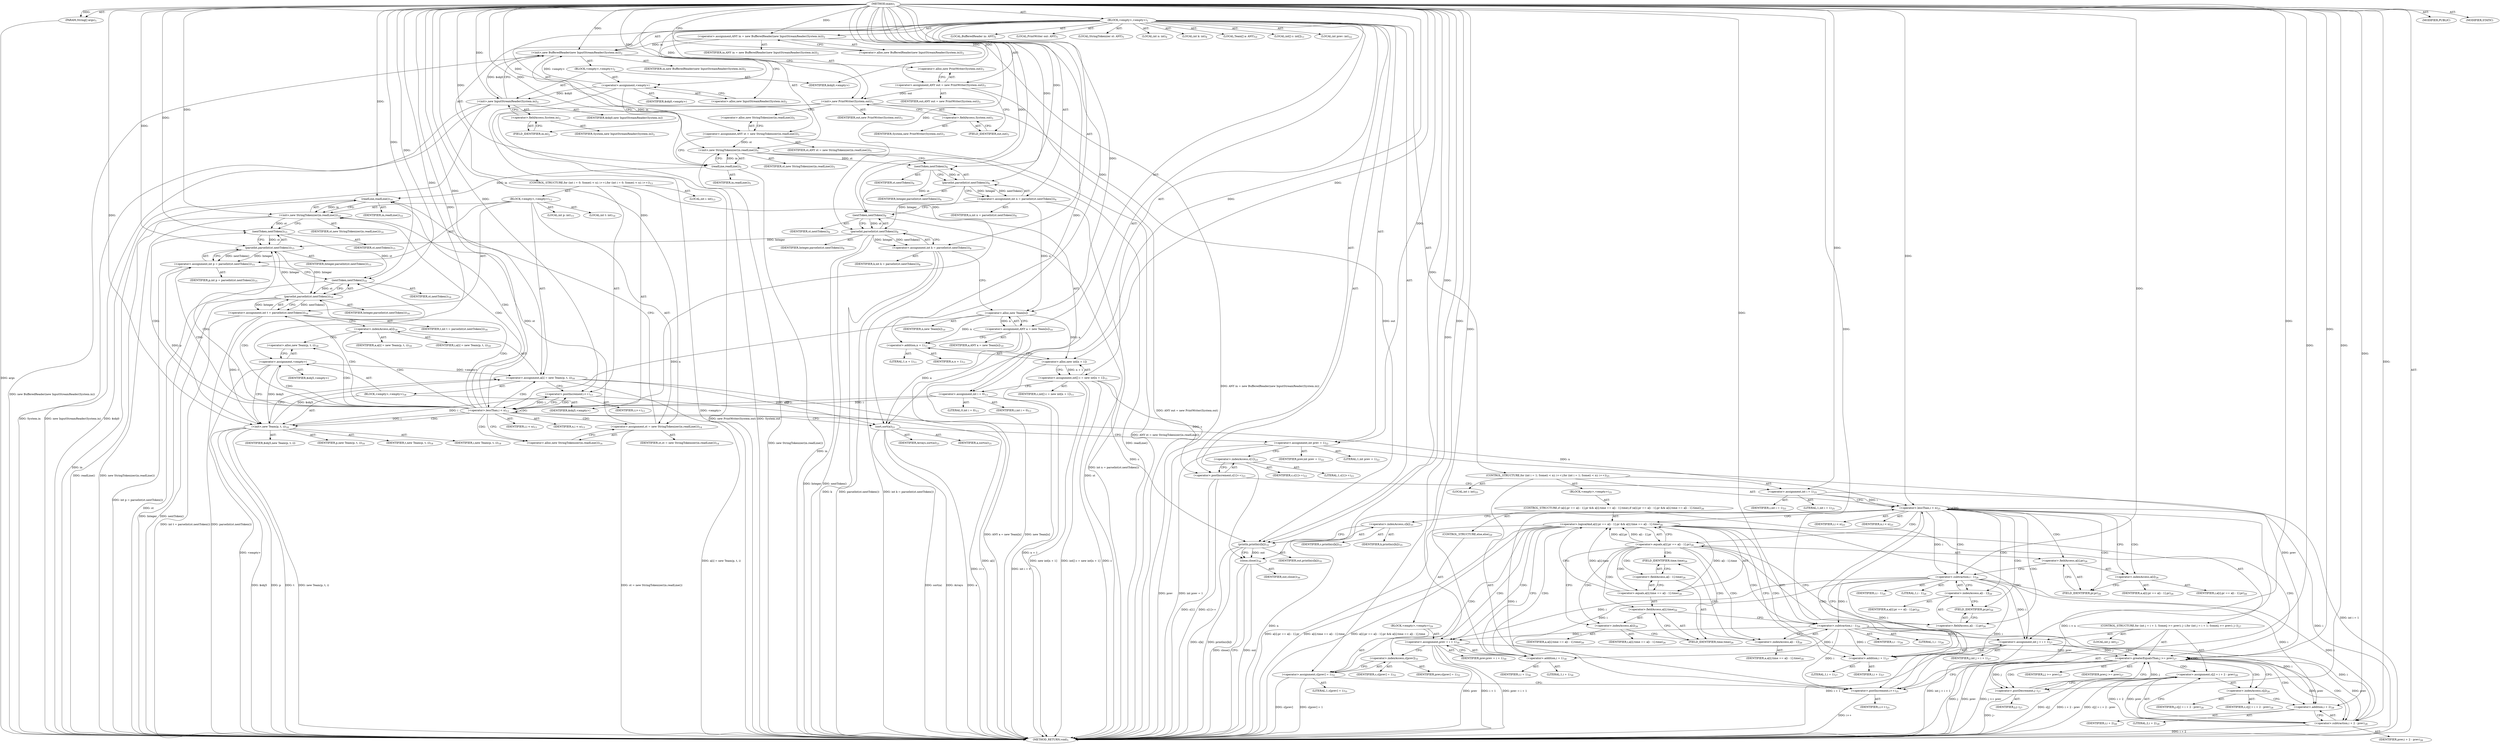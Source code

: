 digraph "main" {  
"24" [label = <(METHOD,main)<SUB>1</SUB>> ]
"25" [label = <(PARAM,String[] args)<SUB>1</SUB>> ]
"26" [label = <(BLOCK,&lt;empty&gt;,&lt;empty&gt;)<SUB>1</SUB>> ]
"4" [label = <(LOCAL,BufferedReader in: ANY)<SUB>2</SUB>> ]
"27" [label = <(&lt;operator&gt;.assignment,ANY in = new BufferedReader(new InputStreamReader(System.in)))<SUB>2</SUB>> ]
"28" [label = <(IDENTIFIER,in,ANY in = new BufferedReader(new InputStreamReader(System.in)))<SUB>2</SUB>> ]
"29" [label = <(&lt;operator&gt;.alloc,new BufferedReader(new InputStreamReader(System.in)))<SUB>2</SUB>> ]
"30" [label = <(&lt;init&gt;,new BufferedReader(new InputStreamReader(System.in)))<SUB>2</SUB>> ]
"3" [label = <(IDENTIFIER,in,new BufferedReader(new InputStreamReader(System.in)))<SUB>2</SUB>> ]
"31" [label = <(BLOCK,&lt;empty&gt;,&lt;empty&gt;)<SUB>2</SUB>> ]
"32" [label = <(&lt;operator&gt;.assignment,&lt;empty&gt;)> ]
"33" [label = <(IDENTIFIER,$obj0,&lt;empty&gt;)> ]
"34" [label = <(&lt;operator&gt;.alloc,new InputStreamReader(System.in))<SUB>2</SUB>> ]
"35" [label = <(&lt;init&gt;,new InputStreamReader(System.in))<SUB>2</SUB>> ]
"36" [label = <(IDENTIFIER,$obj0,new InputStreamReader(System.in))> ]
"37" [label = <(&lt;operator&gt;.fieldAccess,System.in)<SUB>2</SUB>> ]
"38" [label = <(IDENTIFIER,System,new InputStreamReader(System.in))<SUB>2</SUB>> ]
"39" [label = <(FIELD_IDENTIFIER,in,in)<SUB>2</SUB>> ]
"40" [label = <(IDENTIFIER,$obj0,&lt;empty&gt;)> ]
"6" [label = <(LOCAL,PrintWriter out: ANY)<SUB>3</SUB>> ]
"41" [label = <(&lt;operator&gt;.assignment,ANY out = new PrintWriter(System.out))<SUB>3</SUB>> ]
"42" [label = <(IDENTIFIER,out,ANY out = new PrintWriter(System.out))<SUB>3</SUB>> ]
"43" [label = <(&lt;operator&gt;.alloc,new PrintWriter(System.out))<SUB>3</SUB>> ]
"44" [label = <(&lt;init&gt;,new PrintWriter(System.out))<SUB>3</SUB>> ]
"5" [label = <(IDENTIFIER,out,new PrintWriter(System.out))<SUB>3</SUB>> ]
"45" [label = <(&lt;operator&gt;.fieldAccess,System.out)<SUB>3</SUB>> ]
"46" [label = <(IDENTIFIER,System,new PrintWriter(System.out))<SUB>3</SUB>> ]
"47" [label = <(FIELD_IDENTIFIER,out,out)<SUB>3</SUB>> ]
"8" [label = <(LOCAL,StringTokenizer st: ANY)<SUB>5</SUB>> ]
"48" [label = <(&lt;operator&gt;.assignment,ANY st = new StringTokenizer(in.readLine()))<SUB>5</SUB>> ]
"49" [label = <(IDENTIFIER,st,ANY st = new StringTokenizer(in.readLine()))<SUB>5</SUB>> ]
"50" [label = <(&lt;operator&gt;.alloc,new StringTokenizer(in.readLine()))<SUB>5</SUB>> ]
"51" [label = <(&lt;init&gt;,new StringTokenizer(in.readLine()))<SUB>5</SUB>> ]
"7" [label = <(IDENTIFIER,st,new StringTokenizer(in.readLine()))<SUB>5</SUB>> ]
"52" [label = <(readLine,readLine())<SUB>5</SUB>> ]
"53" [label = <(IDENTIFIER,in,readLine())<SUB>5</SUB>> ]
"54" [label = <(LOCAL,int n: int)<SUB>6</SUB>> ]
"55" [label = <(&lt;operator&gt;.assignment,int n = parseInt(st.nextToken()))<SUB>6</SUB>> ]
"56" [label = <(IDENTIFIER,n,int n = parseInt(st.nextToken()))<SUB>6</SUB>> ]
"57" [label = <(parseInt,parseInt(st.nextToken()))<SUB>6</SUB>> ]
"58" [label = <(IDENTIFIER,Integer,parseInt(st.nextToken()))<SUB>6</SUB>> ]
"59" [label = <(nextToken,nextToken())<SUB>6</SUB>> ]
"60" [label = <(IDENTIFIER,st,nextToken())<SUB>6</SUB>> ]
"61" [label = <(LOCAL,int k: int)<SUB>8</SUB>> ]
"62" [label = <(&lt;operator&gt;.assignment,int k = parseInt(st.nextToken()))<SUB>8</SUB>> ]
"63" [label = <(IDENTIFIER,k,int k = parseInt(st.nextToken()))<SUB>8</SUB>> ]
"64" [label = <(parseInt,parseInt(st.nextToken()))<SUB>8</SUB>> ]
"65" [label = <(IDENTIFIER,Integer,parseInt(st.nextToken()))<SUB>8</SUB>> ]
"66" [label = <(nextToken,nextToken())<SUB>8</SUB>> ]
"67" [label = <(IDENTIFIER,st,nextToken())<SUB>8</SUB>> ]
"68" [label = <(LOCAL,Team[] a: ANY)<SUB>10</SUB>> ]
"69" [label = <(&lt;operator&gt;.assignment,ANY a = new Team[n])<SUB>10</SUB>> ]
"70" [label = <(IDENTIFIER,a,ANY a = new Team[n])<SUB>10</SUB>> ]
"71" [label = <(&lt;operator&gt;.alloc,new Team[n])> ]
"72" [label = <(IDENTIFIER,n,new Team[n])<SUB>10</SUB>> ]
"73" [label = <(LOCAL,int[] c: int[])<SUB>11</SUB>> ]
"74" [label = <(&lt;operator&gt;.assignment,int[] c = new int[n + 1])<SUB>11</SUB>> ]
"75" [label = <(IDENTIFIER,c,int[] c = new int[n + 1])<SUB>11</SUB>> ]
"76" [label = <(&lt;operator&gt;.alloc,new int[n + 1])> ]
"77" [label = <(&lt;operator&gt;.addition,n + 1)<SUB>11</SUB>> ]
"78" [label = <(IDENTIFIER,n,n + 1)<SUB>11</SUB>> ]
"79" [label = <(LITERAL,1,n + 1)<SUB>11</SUB>> ]
"80" [label = <(CONTROL_STRUCTURE,for (int i = 0; Some(i &lt; n); i++),for (int i = 0; Some(i &lt; n); i++))<SUB>13</SUB>> ]
"81" [label = <(LOCAL,int i: int)<SUB>13</SUB>> ]
"82" [label = <(&lt;operator&gt;.assignment,int i = 0)<SUB>13</SUB>> ]
"83" [label = <(IDENTIFIER,i,int i = 0)<SUB>13</SUB>> ]
"84" [label = <(LITERAL,0,int i = 0)<SUB>13</SUB>> ]
"85" [label = <(&lt;operator&gt;.lessThan,i &lt; n)<SUB>13</SUB>> ]
"86" [label = <(IDENTIFIER,i,i &lt; n)<SUB>13</SUB>> ]
"87" [label = <(IDENTIFIER,n,i &lt; n)<SUB>13</SUB>> ]
"88" [label = <(&lt;operator&gt;.postIncrement,i++)<SUB>13</SUB>> ]
"89" [label = <(IDENTIFIER,i,i++)<SUB>13</SUB>> ]
"90" [label = <(BLOCK,&lt;empty&gt;,&lt;empty&gt;)<SUB>13</SUB>> ]
"91" [label = <(&lt;operator&gt;.assignment,st = new StringTokenizer(in.readLine()))<SUB>14</SUB>> ]
"92" [label = <(IDENTIFIER,st,st = new StringTokenizer(in.readLine()))<SUB>14</SUB>> ]
"93" [label = <(&lt;operator&gt;.alloc,new StringTokenizer(in.readLine()))<SUB>14</SUB>> ]
"94" [label = <(&lt;init&gt;,new StringTokenizer(in.readLine()))<SUB>14</SUB>> ]
"9" [label = <(IDENTIFIER,st,new StringTokenizer(in.readLine()))<SUB>14</SUB>> ]
"95" [label = <(readLine,readLine())<SUB>14</SUB>> ]
"96" [label = <(IDENTIFIER,in,readLine())<SUB>14</SUB>> ]
"97" [label = <(LOCAL,int p: int)<SUB>15</SUB>> ]
"98" [label = <(&lt;operator&gt;.assignment,int p = parseInt(st.nextToken()))<SUB>15</SUB>> ]
"99" [label = <(IDENTIFIER,p,int p = parseInt(st.nextToken()))<SUB>15</SUB>> ]
"100" [label = <(parseInt,parseInt(st.nextToken()))<SUB>15</SUB>> ]
"101" [label = <(IDENTIFIER,Integer,parseInt(st.nextToken()))<SUB>15</SUB>> ]
"102" [label = <(nextToken,nextToken())<SUB>15</SUB>> ]
"103" [label = <(IDENTIFIER,st,nextToken())<SUB>15</SUB>> ]
"104" [label = <(LOCAL,int t: int)<SUB>16</SUB>> ]
"105" [label = <(&lt;operator&gt;.assignment,int t = parseInt(st.nextToken()))<SUB>16</SUB>> ]
"106" [label = <(IDENTIFIER,t,int t = parseInt(st.nextToken()))<SUB>16</SUB>> ]
"107" [label = <(parseInt,parseInt(st.nextToken()))<SUB>16</SUB>> ]
"108" [label = <(IDENTIFIER,Integer,parseInt(st.nextToken()))<SUB>16</SUB>> ]
"109" [label = <(nextToken,nextToken())<SUB>16</SUB>> ]
"110" [label = <(IDENTIFIER,st,nextToken())<SUB>16</SUB>> ]
"111" [label = <(&lt;operator&gt;.assignment,a[i] = new Team(p, t, i))<SUB>18</SUB>> ]
"112" [label = <(&lt;operator&gt;.indexAccess,a[i])<SUB>18</SUB>> ]
"113" [label = <(IDENTIFIER,a,a[i] = new Team(p, t, i))<SUB>18</SUB>> ]
"114" [label = <(IDENTIFIER,i,a[i] = new Team(p, t, i))<SUB>18</SUB>> ]
"115" [label = <(BLOCK,&lt;empty&gt;,&lt;empty&gt;)<SUB>18</SUB>> ]
"116" [label = <(&lt;operator&gt;.assignment,&lt;empty&gt;)> ]
"117" [label = <(IDENTIFIER,$obj5,&lt;empty&gt;)> ]
"118" [label = <(&lt;operator&gt;.alloc,new Team(p, t, i))<SUB>18</SUB>> ]
"119" [label = <(&lt;init&gt;,new Team(p, t, i))<SUB>18</SUB>> ]
"120" [label = <(IDENTIFIER,$obj5,new Team(p, t, i))> ]
"121" [label = <(IDENTIFIER,p,new Team(p, t, i))<SUB>18</SUB>> ]
"122" [label = <(IDENTIFIER,t,new Team(p, t, i))<SUB>18</SUB>> ]
"123" [label = <(IDENTIFIER,i,new Team(p, t, i))<SUB>18</SUB>> ]
"124" [label = <(IDENTIFIER,$obj5,&lt;empty&gt;)> ]
"125" [label = <(sort,sort(a))<SUB>21</SUB>> ]
"126" [label = <(IDENTIFIER,Arrays,sort(a))<SUB>21</SUB>> ]
"127" [label = <(IDENTIFIER,a,sort(a))<SUB>21</SUB>> ]
"128" [label = <(LOCAL,int prev: int)<SUB>22</SUB>> ]
"129" [label = <(&lt;operator&gt;.assignment,int prev = 1)<SUB>22</SUB>> ]
"130" [label = <(IDENTIFIER,prev,int prev = 1)<SUB>22</SUB>> ]
"131" [label = <(LITERAL,1,int prev = 1)<SUB>22</SUB>> ]
"132" [label = <(&lt;operator&gt;.postIncrement,c[1]++)<SUB>23</SUB>> ]
"133" [label = <(&lt;operator&gt;.indexAccess,c[1])<SUB>23</SUB>> ]
"134" [label = <(IDENTIFIER,c,c[1]++)<SUB>23</SUB>> ]
"135" [label = <(LITERAL,1,c[1]++)<SUB>23</SUB>> ]
"136" [label = <(CONTROL_STRUCTURE,for (int i = 1; Some(i &lt; n); i++),for (int i = 1; Some(i &lt; n); i++))<SUB>25</SUB>> ]
"137" [label = <(LOCAL,int i: int)<SUB>25</SUB>> ]
"138" [label = <(&lt;operator&gt;.assignment,int i = 1)<SUB>25</SUB>> ]
"139" [label = <(IDENTIFIER,i,int i = 1)<SUB>25</SUB>> ]
"140" [label = <(LITERAL,1,int i = 1)<SUB>25</SUB>> ]
"141" [label = <(&lt;operator&gt;.lessThan,i &lt; n)<SUB>25</SUB>> ]
"142" [label = <(IDENTIFIER,i,i &lt; n)<SUB>25</SUB>> ]
"143" [label = <(IDENTIFIER,n,i &lt; n)<SUB>25</SUB>> ]
"144" [label = <(&lt;operator&gt;.postIncrement,i++)<SUB>25</SUB>> ]
"145" [label = <(IDENTIFIER,i,i++)<SUB>25</SUB>> ]
"146" [label = <(BLOCK,&lt;empty&gt;,&lt;empty&gt;)<SUB>25</SUB>> ]
"147" [label = <(CONTROL_STRUCTURE,if (a[i].pr == a[i - 1].pr &amp;&amp; a[i].time == a[i - 1].time),if (a[i].pr == a[i - 1].pr &amp;&amp; a[i].time == a[i - 1].time))<SUB>26</SUB>> ]
"148" [label = <(&lt;operator&gt;.logicalAnd,a[i].pr == a[i - 1].pr &amp;&amp; a[i].time == a[i - 1].time)<SUB>26</SUB>> ]
"149" [label = <(&lt;operator&gt;.equals,a[i].pr == a[i - 1].pr)<SUB>26</SUB>> ]
"150" [label = <(&lt;operator&gt;.fieldAccess,a[i].pr)<SUB>26</SUB>> ]
"151" [label = <(&lt;operator&gt;.indexAccess,a[i])<SUB>26</SUB>> ]
"152" [label = <(IDENTIFIER,a,a[i].pr == a[i - 1].pr)<SUB>26</SUB>> ]
"153" [label = <(IDENTIFIER,i,a[i].pr == a[i - 1].pr)<SUB>26</SUB>> ]
"154" [label = <(FIELD_IDENTIFIER,pr,pr)<SUB>26</SUB>> ]
"155" [label = <(&lt;operator&gt;.fieldAccess,a[i - 1].pr)<SUB>26</SUB>> ]
"156" [label = <(&lt;operator&gt;.indexAccess,a[i - 1])<SUB>26</SUB>> ]
"157" [label = <(IDENTIFIER,a,a[i].pr == a[i - 1].pr)<SUB>26</SUB>> ]
"158" [label = <(&lt;operator&gt;.subtraction,i - 1)<SUB>26</SUB>> ]
"159" [label = <(IDENTIFIER,i,i - 1)<SUB>26</SUB>> ]
"160" [label = <(LITERAL,1,i - 1)<SUB>26</SUB>> ]
"161" [label = <(FIELD_IDENTIFIER,pr,pr)<SUB>26</SUB>> ]
"162" [label = <(&lt;operator&gt;.equals,a[i].time == a[i - 1].time)<SUB>26</SUB>> ]
"163" [label = <(&lt;operator&gt;.fieldAccess,a[i].time)<SUB>26</SUB>> ]
"164" [label = <(&lt;operator&gt;.indexAccess,a[i])<SUB>26</SUB>> ]
"165" [label = <(IDENTIFIER,a,a[i].time == a[i - 1].time)<SUB>26</SUB>> ]
"166" [label = <(IDENTIFIER,i,a[i].time == a[i - 1].time)<SUB>26</SUB>> ]
"167" [label = <(FIELD_IDENTIFIER,time,time)<SUB>26</SUB>> ]
"168" [label = <(&lt;operator&gt;.fieldAccess,a[i - 1].time)<SUB>26</SUB>> ]
"169" [label = <(&lt;operator&gt;.indexAccess,a[i - 1])<SUB>26</SUB>> ]
"170" [label = <(IDENTIFIER,a,a[i].time == a[i - 1].time)<SUB>26</SUB>> ]
"171" [label = <(&lt;operator&gt;.subtraction,i - 1)<SUB>26</SUB>> ]
"172" [label = <(IDENTIFIER,i,i - 1)<SUB>26</SUB>> ]
"173" [label = <(LITERAL,1,i - 1)<SUB>26</SUB>> ]
"174" [label = <(FIELD_IDENTIFIER,time,time)<SUB>26</SUB>> ]
"175" [label = <(CONTROL_STRUCTURE,for (int j = i + 1; Some(j &gt;= prev); j--),for (int j = i + 1; Some(j &gt;= prev); j--))<SUB>27</SUB>> ]
"176" [label = <(LOCAL,int j: int)<SUB>27</SUB>> ]
"177" [label = <(&lt;operator&gt;.assignment,int j = i + 1)<SUB>27</SUB>> ]
"178" [label = <(IDENTIFIER,j,int j = i + 1)<SUB>27</SUB>> ]
"179" [label = <(&lt;operator&gt;.addition,i + 1)<SUB>27</SUB>> ]
"180" [label = <(IDENTIFIER,i,i + 1)<SUB>27</SUB>> ]
"181" [label = <(LITERAL,1,i + 1)<SUB>27</SUB>> ]
"182" [label = <(&lt;operator&gt;.greaterEqualsThan,j &gt;= prev)<SUB>27</SUB>> ]
"183" [label = <(IDENTIFIER,j,j &gt;= prev)<SUB>27</SUB>> ]
"184" [label = <(IDENTIFIER,prev,j &gt;= prev)<SUB>27</SUB>> ]
"185" [label = <(&lt;operator&gt;.postDecrement,j--)<SUB>27</SUB>> ]
"186" [label = <(IDENTIFIER,j,j--)<SUB>27</SUB>> ]
"187" [label = <(&lt;operator&gt;.assignment,c[j] = i + 2 - prev)<SUB>28</SUB>> ]
"188" [label = <(&lt;operator&gt;.indexAccess,c[j])<SUB>28</SUB>> ]
"189" [label = <(IDENTIFIER,c,c[j] = i + 2 - prev)<SUB>28</SUB>> ]
"190" [label = <(IDENTIFIER,j,c[j] = i + 2 - prev)<SUB>28</SUB>> ]
"191" [label = <(&lt;operator&gt;.subtraction,i + 2 - prev)<SUB>28</SUB>> ]
"192" [label = <(&lt;operator&gt;.addition,i + 2)<SUB>28</SUB>> ]
"193" [label = <(IDENTIFIER,i,i + 2)<SUB>28</SUB>> ]
"194" [label = <(LITERAL,2,i + 2)<SUB>28</SUB>> ]
"195" [label = <(IDENTIFIER,prev,i + 2 - prev)<SUB>28</SUB>> ]
"196" [label = <(CONTROL_STRUCTURE,else,else)<SUB>29</SUB>> ]
"197" [label = <(BLOCK,&lt;empty&gt;,&lt;empty&gt;)<SUB>29</SUB>> ]
"198" [label = <(&lt;operator&gt;.assignment,prev = i + 1)<SUB>30</SUB>> ]
"199" [label = <(IDENTIFIER,prev,prev = i + 1)<SUB>30</SUB>> ]
"200" [label = <(&lt;operator&gt;.addition,i + 1)<SUB>30</SUB>> ]
"201" [label = <(IDENTIFIER,i,i + 1)<SUB>30</SUB>> ]
"202" [label = <(LITERAL,1,i + 1)<SUB>30</SUB>> ]
"203" [label = <(&lt;operator&gt;.assignment,c[prev] = 1)<SUB>31</SUB>> ]
"204" [label = <(&lt;operator&gt;.indexAccess,c[prev])<SUB>31</SUB>> ]
"205" [label = <(IDENTIFIER,c,c[prev] = 1)<SUB>31</SUB>> ]
"206" [label = <(IDENTIFIER,prev,c[prev] = 1)<SUB>31</SUB>> ]
"207" [label = <(LITERAL,1,c[prev] = 1)<SUB>31</SUB>> ]
"208" [label = <(println,println(c[k]))<SUB>35</SUB>> ]
"209" [label = <(IDENTIFIER,out,println(c[k]))<SUB>35</SUB>> ]
"210" [label = <(&lt;operator&gt;.indexAccess,c[k])<SUB>35</SUB>> ]
"211" [label = <(IDENTIFIER,c,println(c[k]))<SUB>35</SUB>> ]
"212" [label = <(IDENTIFIER,k,println(c[k]))<SUB>35</SUB>> ]
"213" [label = <(close,close())<SUB>36</SUB>> ]
"214" [label = <(IDENTIFIER,out,close())<SUB>36</SUB>> ]
"215" [label = <(MODIFIER,PUBLIC)> ]
"216" [label = <(MODIFIER,STATIC)> ]
"217" [label = <(METHOD_RETURN,void)<SUB>1</SUB>> ]
  "24" -> "25"  [ label = "AST: "] 
  "24" -> "26"  [ label = "AST: "] 
  "24" -> "215"  [ label = "AST: "] 
  "24" -> "216"  [ label = "AST: "] 
  "24" -> "217"  [ label = "AST: "] 
  "26" -> "4"  [ label = "AST: "] 
  "26" -> "27"  [ label = "AST: "] 
  "26" -> "30"  [ label = "AST: "] 
  "26" -> "6"  [ label = "AST: "] 
  "26" -> "41"  [ label = "AST: "] 
  "26" -> "44"  [ label = "AST: "] 
  "26" -> "8"  [ label = "AST: "] 
  "26" -> "48"  [ label = "AST: "] 
  "26" -> "51"  [ label = "AST: "] 
  "26" -> "54"  [ label = "AST: "] 
  "26" -> "55"  [ label = "AST: "] 
  "26" -> "61"  [ label = "AST: "] 
  "26" -> "62"  [ label = "AST: "] 
  "26" -> "68"  [ label = "AST: "] 
  "26" -> "69"  [ label = "AST: "] 
  "26" -> "73"  [ label = "AST: "] 
  "26" -> "74"  [ label = "AST: "] 
  "26" -> "80"  [ label = "AST: "] 
  "26" -> "125"  [ label = "AST: "] 
  "26" -> "128"  [ label = "AST: "] 
  "26" -> "129"  [ label = "AST: "] 
  "26" -> "132"  [ label = "AST: "] 
  "26" -> "136"  [ label = "AST: "] 
  "26" -> "208"  [ label = "AST: "] 
  "26" -> "213"  [ label = "AST: "] 
  "27" -> "28"  [ label = "AST: "] 
  "27" -> "29"  [ label = "AST: "] 
  "30" -> "3"  [ label = "AST: "] 
  "30" -> "31"  [ label = "AST: "] 
  "31" -> "32"  [ label = "AST: "] 
  "31" -> "35"  [ label = "AST: "] 
  "31" -> "40"  [ label = "AST: "] 
  "32" -> "33"  [ label = "AST: "] 
  "32" -> "34"  [ label = "AST: "] 
  "35" -> "36"  [ label = "AST: "] 
  "35" -> "37"  [ label = "AST: "] 
  "37" -> "38"  [ label = "AST: "] 
  "37" -> "39"  [ label = "AST: "] 
  "41" -> "42"  [ label = "AST: "] 
  "41" -> "43"  [ label = "AST: "] 
  "44" -> "5"  [ label = "AST: "] 
  "44" -> "45"  [ label = "AST: "] 
  "45" -> "46"  [ label = "AST: "] 
  "45" -> "47"  [ label = "AST: "] 
  "48" -> "49"  [ label = "AST: "] 
  "48" -> "50"  [ label = "AST: "] 
  "51" -> "7"  [ label = "AST: "] 
  "51" -> "52"  [ label = "AST: "] 
  "52" -> "53"  [ label = "AST: "] 
  "55" -> "56"  [ label = "AST: "] 
  "55" -> "57"  [ label = "AST: "] 
  "57" -> "58"  [ label = "AST: "] 
  "57" -> "59"  [ label = "AST: "] 
  "59" -> "60"  [ label = "AST: "] 
  "62" -> "63"  [ label = "AST: "] 
  "62" -> "64"  [ label = "AST: "] 
  "64" -> "65"  [ label = "AST: "] 
  "64" -> "66"  [ label = "AST: "] 
  "66" -> "67"  [ label = "AST: "] 
  "69" -> "70"  [ label = "AST: "] 
  "69" -> "71"  [ label = "AST: "] 
  "71" -> "72"  [ label = "AST: "] 
  "74" -> "75"  [ label = "AST: "] 
  "74" -> "76"  [ label = "AST: "] 
  "76" -> "77"  [ label = "AST: "] 
  "77" -> "78"  [ label = "AST: "] 
  "77" -> "79"  [ label = "AST: "] 
  "80" -> "81"  [ label = "AST: "] 
  "80" -> "82"  [ label = "AST: "] 
  "80" -> "85"  [ label = "AST: "] 
  "80" -> "88"  [ label = "AST: "] 
  "80" -> "90"  [ label = "AST: "] 
  "82" -> "83"  [ label = "AST: "] 
  "82" -> "84"  [ label = "AST: "] 
  "85" -> "86"  [ label = "AST: "] 
  "85" -> "87"  [ label = "AST: "] 
  "88" -> "89"  [ label = "AST: "] 
  "90" -> "91"  [ label = "AST: "] 
  "90" -> "94"  [ label = "AST: "] 
  "90" -> "97"  [ label = "AST: "] 
  "90" -> "98"  [ label = "AST: "] 
  "90" -> "104"  [ label = "AST: "] 
  "90" -> "105"  [ label = "AST: "] 
  "90" -> "111"  [ label = "AST: "] 
  "91" -> "92"  [ label = "AST: "] 
  "91" -> "93"  [ label = "AST: "] 
  "94" -> "9"  [ label = "AST: "] 
  "94" -> "95"  [ label = "AST: "] 
  "95" -> "96"  [ label = "AST: "] 
  "98" -> "99"  [ label = "AST: "] 
  "98" -> "100"  [ label = "AST: "] 
  "100" -> "101"  [ label = "AST: "] 
  "100" -> "102"  [ label = "AST: "] 
  "102" -> "103"  [ label = "AST: "] 
  "105" -> "106"  [ label = "AST: "] 
  "105" -> "107"  [ label = "AST: "] 
  "107" -> "108"  [ label = "AST: "] 
  "107" -> "109"  [ label = "AST: "] 
  "109" -> "110"  [ label = "AST: "] 
  "111" -> "112"  [ label = "AST: "] 
  "111" -> "115"  [ label = "AST: "] 
  "112" -> "113"  [ label = "AST: "] 
  "112" -> "114"  [ label = "AST: "] 
  "115" -> "116"  [ label = "AST: "] 
  "115" -> "119"  [ label = "AST: "] 
  "115" -> "124"  [ label = "AST: "] 
  "116" -> "117"  [ label = "AST: "] 
  "116" -> "118"  [ label = "AST: "] 
  "119" -> "120"  [ label = "AST: "] 
  "119" -> "121"  [ label = "AST: "] 
  "119" -> "122"  [ label = "AST: "] 
  "119" -> "123"  [ label = "AST: "] 
  "125" -> "126"  [ label = "AST: "] 
  "125" -> "127"  [ label = "AST: "] 
  "129" -> "130"  [ label = "AST: "] 
  "129" -> "131"  [ label = "AST: "] 
  "132" -> "133"  [ label = "AST: "] 
  "133" -> "134"  [ label = "AST: "] 
  "133" -> "135"  [ label = "AST: "] 
  "136" -> "137"  [ label = "AST: "] 
  "136" -> "138"  [ label = "AST: "] 
  "136" -> "141"  [ label = "AST: "] 
  "136" -> "144"  [ label = "AST: "] 
  "136" -> "146"  [ label = "AST: "] 
  "138" -> "139"  [ label = "AST: "] 
  "138" -> "140"  [ label = "AST: "] 
  "141" -> "142"  [ label = "AST: "] 
  "141" -> "143"  [ label = "AST: "] 
  "144" -> "145"  [ label = "AST: "] 
  "146" -> "147"  [ label = "AST: "] 
  "147" -> "148"  [ label = "AST: "] 
  "147" -> "175"  [ label = "AST: "] 
  "147" -> "196"  [ label = "AST: "] 
  "148" -> "149"  [ label = "AST: "] 
  "148" -> "162"  [ label = "AST: "] 
  "149" -> "150"  [ label = "AST: "] 
  "149" -> "155"  [ label = "AST: "] 
  "150" -> "151"  [ label = "AST: "] 
  "150" -> "154"  [ label = "AST: "] 
  "151" -> "152"  [ label = "AST: "] 
  "151" -> "153"  [ label = "AST: "] 
  "155" -> "156"  [ label = "AST: "] 
  "155" -> "161"  [ label = "AST: "] 
  "156" -> "157"  [ label = "AST: "] 
  "156" -> "158"  [ label = "AST: "] 
  "158" -> "159"  [ label = "AST: "] 
  "158" -> "160"  [ label = "AST: "] 
  "162" -> "163"  [ label = "AST: "] 
  "162" -> "168"  [ label = "AST: "] 
  "163" -> "164"  [ label = "AST: "] 
  "163" -> "167"  [ label = "AST: "] 
  "164" -> "165"  [ label = "AST: "] 
  "164" -> "166"  [ label = "AST: "] 
  "168" -> "169"  [ label = "AST: "] 
  "168" -> "174"  [ label = "AST: "] 
  "169" -> "170"  [ label = "AST: "] 
  "169" -> "171"  [ label = "AST: "] 
  "171" -> "172"  [ label = "AST: "] 
  "171" -> "173"  [ label = "AST: "] 
  "175" -> "176"  [ label = "AST: "] 
  "175" -> "177"  [ label = "AST: "] 
  "175" -> "182"  [ label = "AST: "] 
  "175" -> "185"  [ label = "AST: "] 
  "175" -> "187"  [ label = "AST: "] 
  "177" -> "178"  [ label = "AST: "] 
  "177" -> "179"  [ label = "AST: "] 
  "179" -> "180"  [ label = "AST: "] 
  "179" -> "181"  [ label = "AST: "] 
  "182" -> "183"  [ label = "AST: "] 
  "182" -> "184"  [ label = "AST: "] 
  "185" -> "186"  [ label = "AST: "] 
  "187" -> "188"  [ label = "AST: "] 
  "187" -> "191"  [ label = "AST: "] 
  "188" -> "189"  [ label = "AST: "] 
  "188" -> "190"  [ label = "AST: "] 
  "191" -> "192"  [ label = "AST: "] 
  "191" -> "195"  [ label = "AST: "] 
  "192" -> "193"  [ label = "AST: "] 
  "192" -> "194"  [ label = "AST: "] 
  "196" -> "197"  [ label = "AST: "] 
  "197" -> "198"  [ label = "AST: "] 
  "197" -> "203"  [ label = "AST: "] 
  "198" -> "199"  [ label = "AST: "] 
  "198" -> "200"  [ label = "AST: "] 
  "200" -> "201"  [ label = "AST: "] 
  "200" -> "202"  [ label = "AST: "] 
  "203" -> "204"  [ label = "AST: "] 
  "203" -> "207"  [ label = "AST: "] 
  "204" -> "205"  [ label = "AST: "] 
  "204" -> "206"  [ label = "AST: "] 
  "208" -> "209"  [ label = "AST: "] 
  "208" -> "210"  [ label = "AST: "] 
  "210" -> "211"  [ label = "AST: "] 
  "210" -> "212"  [ label = "AST: "] 
  "213" -> "214"  [ label = "AST: "] 
  "27" -> "34"  [ label = "CFG: "] 
  "30" -> "43"  [ label = "CFG: "] 
  "41" -> "47"  [ label = "CFG: "] 
  "44" -> "50"  [ label = "CFG: "] 
  "48" -> "52"  [ label = "CFG: "] 
  "51" -> "59"  [ label = "CFG: "] 
  "55" -> "66"  [ label = "CFG: "] 
  "62" -> "71"  [ label = "CFG: "] 
  "69" -> "77"  [ label = "CFG: "] 
  "74" -> "82"  [ label = "CFG: "] 
  "125" -> "129"  [ label = "CFG: "] 
  "129" -> "133"  [ label = "CFG: "] 
  "132" -> "138"  [ label = "CFG: "] 
  "208" -> "213"  [ label = "CFG: "] 
  "213" -> "217"  [ label = "CFG: "] 
  "29" -> "27"  [ label = "CFG: "] 
  "43" -> "41"  [ label = "CFG: "] 
  "45" -> "44"  [ label = "CFG: "] 
  "50" -> "48"  [ label = "CFG: "] 
  "52" -> "51"  [ label = "CFG: "] 
  "57" -> "55"  [ label = "CFG: "] 
  "64" -> "62"  [ label = "CFG: "] 
  "71" -> "69"  [ label = "CFG: "] 
  "76" -> "74"  [ label = "CFG: "] 
  "82" -> "85"  [ label = "CFG: "] 
  "85" -> "93"  [ label = "CFG: "] 
  "85" -> "125"  [ label = "CFG: "] 
  "88" -> "85"  [ label = "CFG: "] 
  "133" -> "132"  [ label = "CFG: "] 
  "138" -> "141"  [ label = "CFG: "] 
  "141" -> "151"  [ label = "CFG: "] 
  "141" -> "210"  [ label = "CFG: "] 
  "144" -> "141"  [ label = "CFG: "] 
  "210" -> "208"  [ label = "CFG: "] 
  "32" -> "39"  [ label = "CFG: "] 
  "35" -> "30"  [ label = "CFG: "] 
  "47" -> "45"  [ label = "CFG: "] 
  "59" -> "57"  [ label = "CFG: "] 
  "66" -> "64"  [ label = "CFG: "] 
  "77" -> "76"  [ label = "CFG: "] 
  "91" -> "95"  [ label = "CFG: "] 
  "94" -> "102"  [ label = "CFG: "] 
  "98" -> "109"  [ label = "CFG: "] 
  "105" -> "112"  [ label = "CFG: "] 
  "111" -> "88"  [ label = "CFG: "] 
  "34" -> "32"  [ label = "CFG: "] 
  "37" -> "35"  [ label = "CFG: "] 
  "93" -> "91"  [ label = "CFG: "] 
  "95" -> "94"  [ label = "CFG: "] 
  "100" -> "98"  [ label = "CFG: "] 
  "107" -> "105"  [ label = "CFG: "] 
  "112" -> "118"  [ label = "CFG: "] 
  "148" -> "179"  [ label = "CFG: "] 
  "148" -> "200"  [ label = "CFG: "] 
  "39" -> "37"  [ label = "CFG: "] 
  "102" -> "100"  [ label = "CFG: "] 
  "109" -> "107"  [ label = "CFG: "] 
  "116" -> "119"  [ label = "CFG: "] 
  "119" -> "111"  [ label = "CFG: "] 
  "149" -> "148"  [ label = "CFG: "] 
  "149" -> "164"  [ label = "CFG: "] 
  "162" -> "148"  [ label = "CFG: "] 
  "177" -> "182"  [ label = "CFG: "] 
  "182" -> "188"  [ label = "CFG: "] 
  "182" -> "144"  [ label = "CFG: "] 
  "185" -> "182"  [ label = "CFG: "] 
  "187" -> "185"  [ label = "CFG: "] 
  "118" -> "116"  [ label = "CFG: "] 
  "150" -> "158"  [ label = "CFG: "] 
  "155" -> "149"  [ label = "CFG: "] 
  "163" -> "171"  [ label = "CFG: "] 
  "168" -> "162"  [ label = "CFG: "] 
  "179" -> "177"  [ label = "CFG: "] 
  "188" -> "192"  [ label = "CFG: "] 
  "191" -> "187"  [ label = "CFG: "] 
  "198" -> "204"  [ label = "CFG: "] 
  "203" -> "144"  [ label = "CFG: "] 
  "151" -> "154"  [ label = "CFG: "] 
  "154" -> "150"  [ label = "CFG: "] 
  "156" -> "161"  [ label = "CFG: "] 
  "161" -> "155"  [ label = "CFG: "] 
  "164" -> "167"  [ label = "CFG: "] 
  "167" -> "163"  [ label = "CFG: "] 
  "169" -> "174"  [ label = "CFG: "] 
  "174" -> "168"  [ label = "CFG: "] 
  "192" -> "191"  [ label = "CFG: "] 
  "200" -> "198"  [ label = "CFG: "] 
  "204" -> "203"  [ label = "CFG: "] 
  "158" -> "156"  [ label = "CFG: "] 
  "171" -> "169"  [ label = "CFG: "] 
  "24" -> "29"  [ label = "CFG: "] 
  "25" -> "217"  [ label = "DDG: args"] 
  "27" -> "217"  [ label = "DDG: ANY in = new BufferedReader(new InputStreamReader(System.in))"] 
  "32" -> "217"  [ label = "DDG: &lt;empty&gt;"] 
  "35" -> "217"  [ label = "DDG: $obj0"] 
  "35" -> "217"  [ label = "DDG: System.in"] 
  "35" -> "217"  [ label = "DDG: new InputStreamReader(System.in)"] 
  "30" -> "217"  [ label = "DDG: new BufferedReader(new InputStreamReader(System.in))"] 
  "41" -> "217"  [ label = "DDG: ANY out = new PrintWriter(System.out)"] 
  "44" -> "217"  [ label = "DDG: System.out"] 
  "44" -> "217"  [ label = "DDG: new PrintWriter(System.out)"] 
  "48" -> "217"  [ label = "DDG: ANY st = new StringTokenizer(in.readLine())"] 
  "52" -> "217"  [ label = "DDG: in"] 
  "51" -> "217"  [ label = "DDG: readLine()"] 
  "51" -> "217"  [ label = "DDG: new StringTokenizer(in.readLine())"] 
  "55" -> "217"  [ label = "DDG: int n = parseInt(st.nextToken())"] 
  "62" -> "217"  [ label = "DDG: k"] 
  "64" -> "217"  [ label = "DDG: Integer"] 
  "66" -> "217"  [ label = "DDG: st"] 
  "64" -> "217"  [ label = "DDG: nextToken()"] 
  "62" -> "217"  [ label = "DDG: parseInt(st.nextToken())"] 
  "62" -> "217"  [ label = "DDG: int k = parseInt(st.nextToken())"] 
  "69" -> "217"  [ label = "DDG: new Team[n]"] 
  "69" -> "217"  [ label = "DDG: ANY a = new Team[n]"] 
  "74" -> "217"  [ label = "DDG: c"] 
  "76" -> "217"  [ label = "DDG: n + 1"] 
  "74" -> "217"  [ label = "DDG: new int[n + 1]"] 
  "74" -> "217"  [ label = "DDG: int[] c = new int[n + 1]"] 
  "82" -> "217"  [ label = "DDG: int i = 0"] 
  "125" -> "217"  [ label = "DDG: a"] 
  "125" -> "217"  [ label = "DDG: sort(a)"] 
  "129" -> "217"  [ label = "DDG: prev"] 
  "129" -> "217"  [ label = "DDG: int prev = 1"] 
  "132" -> "217"  [ label = "DDG: c[1]"] 
  "132" -> "217"  [ label = "DDG: c[1]++"] 
  "138" -> "217"  [ label = "DDG: int i = 1"] 
  "141" -> "217"  [ label = "DDG: i"] 
  "141" -> "217"  [ label = "DDG: n"] 
  "141" -> "217"  [ label = "DDG: i &lt; n"] 
  "208" -> "217"  [ label = "DDG: c[k]"] 
  "208" -> "217"  [ label = "DDG: println(c[k])"] 
  "213" -> "217"  [ label = "DDG: out"] 
  "213" -> "217"  [ label = "DDG: close()"] 
  "148" -> "217"  [ label = "DDG: a[i].pr == a[i - 1].pr"] 
  "148" -> "217"  [ label = "DDG: a[i].time == a[i - 1].time"] 
  "148" -> "217"  [ label = "DDG: a[i].pr == a[i - 1].pr &amp;&amp; a[i].time == a[i - 1].time"] 
  "198" -> "217"  [ label = "DDG: prev"] 
  "198" -> "217"  [ label = "DDG: i + 1"] 
  "198" -> "217"  [ label = "DDG: prev = i + 1"] 
  "203" -> "217"  [ label = "DDG: c[prev]"] 
  "203" -> "217"  [ label = "DDG: c[prev] = 1"] 
  "177" -> "217"  [ label = "DDG: i + 1"] 
  "177" -> "217"  [ label = "DDG: int j = i + 1"] 
  "182" -> "217"  [ label = "DDG: j"] 
  "182" -> "217"  [ label = "DDG: prev"] 
  "182" -> "217"  [ label = "DDG: j &gt;= prev"] 
  "144" -> "217"  [ label = "DDG: i++"] 
  "187" -> "217"  [ label = "DDG: c[j]"] 
  "191" -> "217"  [ label = "DDG: i + 2"] 
  "187" -> "217"  [ label = "DDG: i + 2 - prev"] 
  "187" -> "217"  [ label = "DDG: c[j] = i + 2 - prev"] 
  "185" -> "217"  [ label = "DDG: j--"] 
  "91" -> "217"  [ label = "DDG: st = new StringTokenizer(in.readLine())"] 
  "95" -> "217"  [ label = "DDG: in"] 
  "94" -> "217"  [ label = "DDG: readLine()"] 
  "94" -> "217"  [ label = "DDG: new StringTokenizer(in.readLine())"] 
  "98" -> "217"  [ label = "DDG: int p = parseInt(st.nextToken())"] 
  "107" -> "217"  [ label = "DDG: Integer"] 
  "109" -> "217"  [ label = "DDG: st"] 
  "107" -> "217"  [ label = "DDG: nextToken()"] 
  "105" -> "217"  [ label = "DDG: parseInt(st.nextToken())"] 
  "105" -> "217"  [ label = "DDG: int t = parseInt(st.nextToken())"] 
  "111" -> "217"  [ label = "DDG: a[i]"] 
  "116" -> "217"  [ label = "DDG: &lt;empty&gt;"] 
  "119" -> "217"  [ label = "DDG: $obj5"] 
  "119" -> "217"  [ label = "DDG: p"] 
  "119" -> "217"  [ label = "DDG: t"] 
  "119" -> "217"  [ label = "DDG: new Team(p, t, i)"] 
  "111" -> "217"  [ label = "DDG: a[i] = new Team(p, t, i)"] 
  "88" -> "217"  [ label = "DDG: i++"] 
  "125" -> "217"  [ label = "DDG: Arrays"] 
  "24" -> "25"  [ label = "DDG: "] 
  "24" -> "27"  [ label = "DDG: "] 
  "24" -> "41"  [ label = "DDG: "] 
  "24" -> "48"  [ label = "DDG: "] 
  "57" -> "55"  [ label = "DDG: Integer"] 
  "57" -> "55"  [ label = "DDG: nextToken()"] 
  "64" -> "62"  [ label = "DDG: Integer"] 
  "64" -> "62"  [ label = "DDG: nextToken()"] 
  "71" -> "69"  [ label = "DDG: n"] 
  "76" -> "74"  [ label = "DDG: n + 1"] 
  "24" -> "129"  [ label = "DDG: "] 
  "27" -> "30"  [ label = "DDG: in"] 
  "24" -> "30"  [ label = "DDG: "] 
  "32" -> "30"  [ label = "DDG: &lt;empty&gt;"] 
  "35" -> "30"  [ label = "DDG: $obj0"] 
  "41" -> "44"  [ label = "DDG: out"] 
  "24" -> "44"  [ label = "DDG: "] 
  "48" -> "51"  [ label = "DDG: st"] 
  "24" -> "51"  [ label = "DDG: "] 
  "52" -> "51"  [ label = "DDG: in"] 
  "24" -> "82"  [ label = "DDG: "] 
  "24" -> "125"  [ label = "DDG: "] 
  "69" -> "125"  [ label = "DDG: a"] 
  "111" -> "125"  [ label = "DDG: a[i]"] 
  "74" -> "132"  [ label = "DDG: c"] 
  "24" -> "138"  [ label = "DDG: "] 
  "44" -> "208"  [ label = "DDG: out"] 
  "24" -> "208"  [ label = "DDG: "] 
  "74" -> "208"  [ label = "DDG: c"] 
  "208" -> "213"  [ label = "DDG: out"] 
  "24" -> "213"  [ label = "DDG: "] 
  "24" -> "32"  [ label = "DDG: "] 
  "24" -> "40"  [ label = "DDG: "] 
  "30" -> "52"  [ label = "DDG: in"] 
  "24" -> "52"  [ label = "DDG: "] 
  "24" -> "57"  [ label = "DDG: "] 
  "59" -> "57"  [ label = "DDG: st"] 
  "57" -> "64"  [ label = "DDG: Integer"] 
  "24" -> "64"  [ label = "DDG: "] 
  "66" -> "64"  [ label = "DDG: st"] 
  "55" -> "71"  [ label = "DDG: n"] 
  "24" -> "71"  [ label = "DDG: "] 
  "71" -> "76"  [ label = "DDG: n"] 
  "24" -> "76"  [ label = "DDG: "] 
  "82" -> "85"  [ label = "DDG: i"] 
  "88" -> "85"  [ label = "DDG: i"] 
  "24" -> "85"  [ label = "DDG: "] 
  "71" -> "85"  [ label = "DDG: n"] 
  "119" -> "88"  [ label = "DDG: i"] 
  "24" -> "88"  [ label = "DDG: "] 
  "24" -> "91"  [ label = "DDG: "] 
  "100" -> "98"  [ label = "DDG: Integer"] 
  "100" -> "98"  [ label = "DDG: nextToken()"] 
  "107" -> "105"  [ label = "DDG: Integer"] 
  "107" -> "105"  [ label = "DDG: nextToken()"] 
  "116" -> "111"  [ label = "DDG: &lt;empty&gt;"] 
  "119" -> "111"  [ label = "DDG: $obj5"] 
  "24" -> "111"  [ label = "DDG: "] 
  "138" -> "141"  [ label = "DDG: i"] 
  "144" -> "141"  [ label = "DDG: i"] 
  "24" -> "141"  [ label = "DDG: "] 
  "85" -> "141"  [ label = "DDG: n"] 
  "24" -> "144"  [ label = "DDG: "] 
  "158" -> "144"  [ label = "DDG: i"] 
  "171" -> "144"  [ label = "DDG: i"] 
  "32" -> "35"  [ label = "DDG: $obj0"] 
  "24" -> "35"  [ label = "DDG: "] 
  "51" -> "59"  [ label = "DDG: st"] 
  "24" -> "59"  [ label = "DDG: "] 
  "59" -> "66"  [ label = "DDG: st"] 
  "24" -> "66"  [ label = "DDG: "] 
  "71" -> "77"  [ label = "DDG: n"] 
  "24" -> "77"  [ label = "DDG: "] 
  "91" -> "94"  [ label = "DDG: st"] 
  "24" -> "94"  [ label = "DDG: "] 
  "95" -> "94"  [ label = "DDG: in"] 
  "52" -> "95"  [ label = "DDG: in"] 
  "24" -> "95"  [ label = "DDG: "] 
  "64" -> "100"  [ label = "DDG: Integer"] 
  "107" -> "100"  [ label = "DDG: Integer"] 
  "24" -> "100"  [ label = "DDG: "] 
  "102" -> "100"  [ label = "DDG: st"] 
  "100" -> "107"  [ label = "DDG: Integer"] 
  "24" -> "107"  [ label = "DDG: "] 
  "109" -> "107"  [ label = "DDG: st"] 
  "24" -> "116"  [ label = "DDG: "] 
  "24" -> "124"  [ label = "DDG: "] 
  "149" -> "148"  [ label = "DDG: a[i].pr"] 
  "149" -> "148"  [ label = "DDG: a[i - 1].pr"] 
  "162" -> "148"  [ label = "DDG: a[i].time"] 
  "162" -> "148"  [ label = "DDG: a[i - 1].time"] 
  "158" -> "177"  [ label = "DDG: i"] 
  "171" -> "177"  [ label = "DDG: i"] 
  "24" -> "177"  [ label = "DDG: "] 
  "191" -> "187"  [ label = "DDG: i + 2"] 
  "191" -> "187"  [ label = "DDG: prev"] 
  "94" -> "102"  [ label = "DDG: st"] 
  "24" -> "102"  [ label = "DDG: "] 
  "102" -> "109"  [ label = "DDG: st"] 
  "24" -> "109"  [ label = "DDG: "] 
  "116" -> "119"  [ label = "DDG: $obj5"] 
  "24" -> "119"  [ label = "DDG: "] 
  "98" -> "119"  [ label = "DDG: p"] 
  "105" -> "119"  [ label = "DDG: t"] 
  "85" -> "119"  [ label = "DDG: i"] 
  "177" -> "182"  [ label = "DDG: j"] 
  "185" -> "182"  [ label = "DDG: j"] 
  "24" -> "182"  [ label = "DDG: "] 
  "129" -> "182"  [ label = "DDG: prev"] 
  "198" -> "182"  [ label = "DDG: prev"] 
  "191" -> "182"  [ label = "DDG: prev"] 
  "182" -> "185"  [ label = "DDG: j"] 
  "24" -> "185"  [ label = "DDG: "] 
  "158" -> "198"  [ label = "DDG: i"] 
  "171" -> "198"  [ label = "DDG: i"] 
  "24" -> "198"  [ label = "DDG: "] 
  "24" -> "203"  [ label = "DDG: "] 
  "158" -> "179"  [ label = "DDG: i"] 
  "171" -> "179"  [ label = "DDG: i"] 
  "24" -> "179"  [ label = "DDG: "] 
  "24" -> "191"  [ label = "DDG: "] 
  "158" -> "191"  [ label = "DDG: i"] 
  "171" -> "191"  [ label = "DDG: i"] 
  "182" -> "191"  [ label = "DDG: prev"] 
  "24" -> "192"  [ label = "DDG: "] 
  "158" -> "192"  [ label = "DDG: i"] 
  "171" -> "192"  [ label = "DDG: i"] 
  "158" -> "200"  [ label = "DDG: i"] 
  "171" -> "200"  [ label = "DDG: i"] 
  "24" -> "200"  [ label = "DDG: "] 
  "141" -> "158"  [ label = "DDG: i"] 
  "24" -> "158"  [ label = "DDG: "] 
  "158" -> "171"  [ label = "DDG: i"] 
  "24" -> "171"  [ label = "DDG: "] 
  "85" -> "107"  [ label = "CDG: "] 
  "85" -> "94"  [ label = "CDG: "] 
  "85" -> "98"  [ label = "CDG: "] 
  "85" -> "102"  [ label = "CDG: "] 
  "85" -> "85"  [ label = "CDG: "] 
  "85" -> "119"  [ label = "CDG: "] 
  "85" -> "95"  [ label = "CDG: "] 
  "85" -> "91"  [ label = "CDG: "] 
  "85" -> "112"  [ label = "CDG: "] 
  "85" -> "93"  [ label = "CDG: "] 
  "85" -> "118"  [ label = "CDG: "] 
  "85" -> "100"  [ label = "CDG: "] 
  "85" -> "88"  [ label = "CDG: "] 
  "85" -> "111"  [ label = "CDG: "] 
  "85" -> "116"  [ label = "CDG: "] 
  "85" -> "105"  [ label = "CDG: "] 
  "85" -> "109"  [ label = "CDG: "] 
  "141" -> "154"  [ label = "CDG: "] 
  "141" -> "161"  [ label = "CDG: "] 
  "141" -> "149"  [ label = "CDG: "] 
  "141" -> "150"  [ label = "CDG: "] 
  "141" -> "151"  [ label = "CDG: "] 
  "141" -> "144"  [ label = "CDG: "] 
  "141" -> "148"  [ label = "CDG: "] 
  "141" -> "155"  [ label = "CDG: "] 
  "141" -> "158"  [ label = "CDG: "] 
  "141" -> "141"  [ label = "CDG: "] 
  "141" -> "156"  [ label = "CDG: "] 
  "148" -> "179"  [ label = "CDG: "] 
  "148" -> "198"  [ label = "CDG: "] 
  "148" -> "204"  [ label = "CDG: "] 
  "148" -> "182"  [ label = "CDG: "] 
  "148" -> "200"  [ label = "CDG: "] 
  "148" -> "177"  [ label = "CDG: "] 
  "148" -> "203"  [ label = "CDG: "] 
  "149" -> "167"  [ label = "CDG: "] 
  "149" -> "169"  [ label = "CDG: "] 
  "149" -> "163"  [ label = "CDG: "] 
  "149" -> "162"  [ label = "CDG: "] 
  "149" -> "168"  [ label = "CDG: "] 
  "149" -> "174"  [ label = "CDG: "] 
  "149" -> "164"  [ label = "CDG: "] 
  "149" -> "171"  [ label = "CDG: "] 
  "182" -> "188"  [ label = "CDG: "] 
  "182" -> "192"  [ label = "CDG: "] 
  "182" -> "185"  [ label = "CDG: "] 
  "182" -> "191"  [ label = "CDG: "] 
  "182" -> "187"  [ label = "CDG: "] 
  "182" -> "182"  [ label = "CDG: "] 
}
